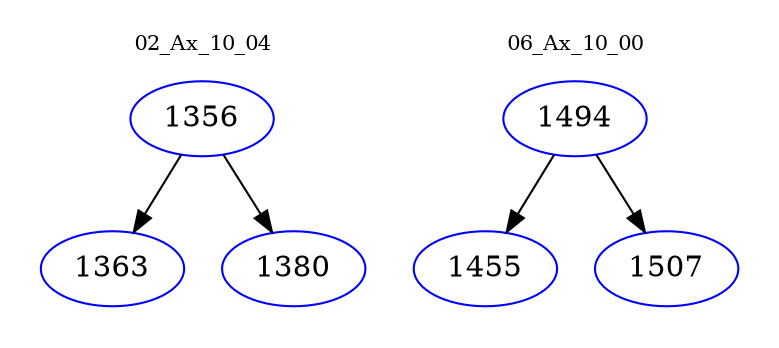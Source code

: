 digraph{
subgraph cluster_0 {
color = white
label = "02_Ax_10_04";
fontsize=10;
T0_1356 [label="1356", color="blue"]
T0_1356 -> T0_1363 [color="black"]
T0_1363 [label="1363", color="blue"]
T0_1356 -> T0_1380 [color="black"]
T0_1380 [label="1380", color="blue"]
}
subgraph cluster_1 {
color = white
label = "06_Ax_10_00";
fontsize=10;
T1_1494 [label="1494", color="blue"]
T1_1494 -> T1_1455 [color="black"]
T1_1455 [label="1455", color="blue"]
T1_1494 -> T1_1507 [color="black"]
T1_1507 [label="1507", color="blue"]
}
}

